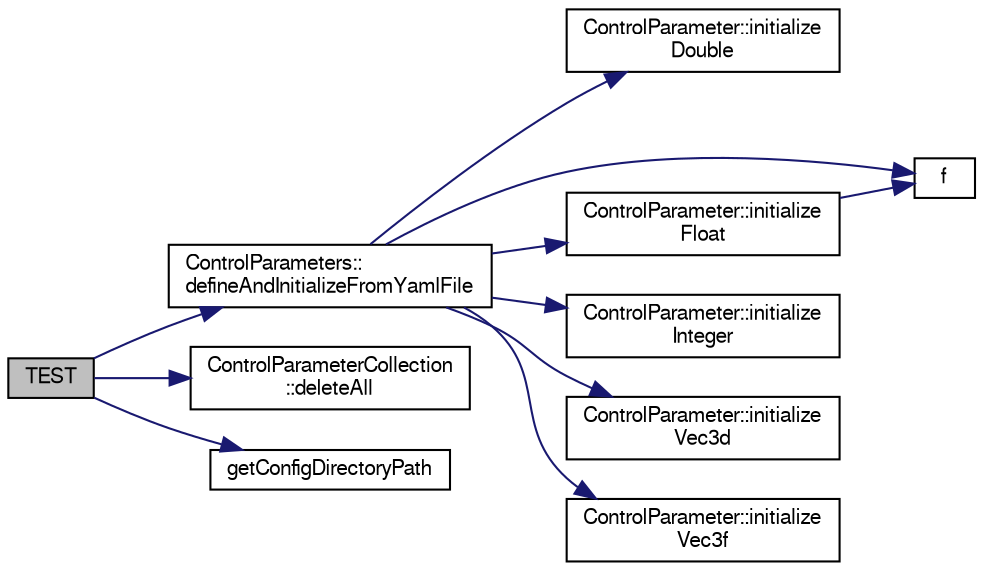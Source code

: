 digraph "TEST"
{
  edge [fontname="FreeSans",fontsize="10",labelfontname="FreeSans",labelfontsize="10"];
  node [fontname="FreeSans",fontsize="10",shape=record];
  rankdir="LR";
  Node1 [label="TEST",height=0.2,width=0.4,color="black", fillcolor="grey75", style="filled", fontcolor="black"];
  Node1 -> Node2 [color="midnightblue",fontsize="10",style="solid",fontname="FreeSans"];
  Node2 [label="ControlParameters::\ldefineAndInitializeFromYamlFile",height=0.2,width=0.4,color="black", fillcolor="white", style="filled",URL="$d8/d86/class_control_parameters.html#ab20496fc55207ace7e7589fd652edcf4"];
  Node2 -> Node3 [color="midnightblue",fontsize="10",style="solid",fontname="FreeSans"];
  Node3 [label="ControlParameter::initialize\lDouble",height=0.2,width=0.4,color="black", fillcolor="white", style="filled",URL="$da/d98/class_control_parameter.html#a13b0c1993d779ecd063a2177507f2704"];
  Node2 -> Node4 [color="midnightblue",fontsize="10",style="solid",fontname="FreeSans"];
  Node4 [label="f",height=0.2,width=0.4,color="black", fillcolor="white", style="filled",URL="$dc/dd7/test__casadi_8cpp.html#ae20d7fba59865a21504b65cdb44cbfe5"];
  Node2 -> Node5 [color="midnightblue",fontsize="10",style="solid",fontname="FreeSans"];
  Node5 [label="ControlParameter::initialize\lFloat",height=0.2,width=0.4,color="black", fillcolor="white", style="filled",URL="$da/d98/class_control_parameter.html#a758ba2c0d184af0c0a19caee656b2af3"];
  Node5 -> Node4 [color="midnightblue",fontsize="10",style="solid",fontname="FreeSans"];
  Node2 -> Node6 [color="midnightblue",fontsize="10",style="solid",fontname="FreeSans"];
  Node6 [label="ControlParameter::initialize\lInteger",height=0.2,width=0.4,color="black", fillcolor="white", style="filled",URL="$da/d98/class_control_parameter.html#abc08f598172aee1e86f51edc67f3fdd8"];
  Node2 -> Node7 [color="midnightblue",fontsize="10",style="solid",fontname="FreeSans"];
  Node7 [label="ControlParameter::initialize\lVec3d",height=0.2,width=0.4,color="black", fillcolor="white", style="filled",URL="$da/d98/class_control_parameter.html#a09a2be4eb342febe00c60d9eaa735d4e"];
  Node2 -> Node8 [color="midnightblue",fontsize="10",style="solid",fontname="FreeSans"];
  Node8 [label="ControlParameter::initialize\lVec3f",height=0.2,width=0.4,color="black", fillcolor="white", style="filled",URL="$da/d98/class_control_parameter.html#adc8af6ad0dfb0c862cae6ec8ae8d4afd"];
  Node1 -> Node9 [color="midnightblue",fontsize="10",style="solid",fontname="FreeSans"];
  Node9 [label="ControlParameterCollection\l::deleteAll",height=0.2,width=0.4,color="black", fillcolor="white", style="filled",URL="$dd/da1/class_control_parameter_collection.html#a47d611dedd2df7c3c07700c0900ae255"];
  Node1 -> Node10 [color="midnightblue",fontsize="10",style="solid",fontname="FreeSans"];
  Node10 [label="getConfigDirectoryPath",height=0.2,width=0.4,color="black", fillcolor="white", style="filled",URL="$de/df0/utilities_8h.html#afe1bbec53e0ac370224c4aa5c3433b0e"];
}
